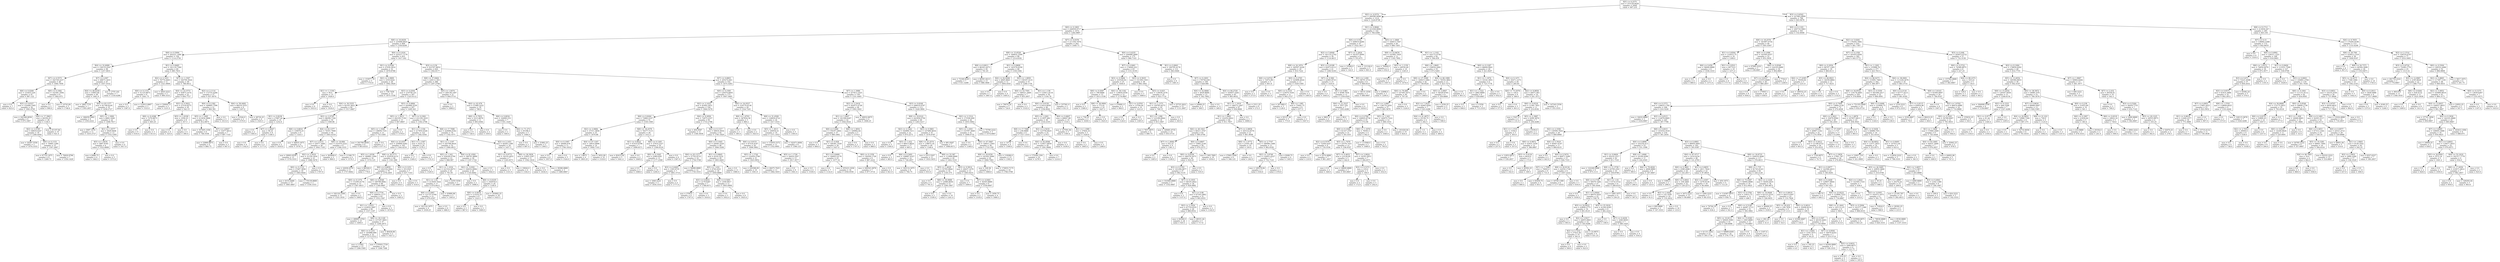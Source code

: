 digraph Tree {
node [shape=box] ;
0 [label="X[5] <= 6.2575\nmse = 333129.9428\nsamples = 2000\nvalue = 997.235"] ;
1 [label="X[2] <= 4.0374\nmse = 269580.9098\nsamples = 1214\nvalue = 1224.6746"] ;
0 -> 1 [labeldistance=2.5, labelangle=45, headlabel="True"] ;
2 [label="X[0] <= 0.1803\nmse = 246939.0717\nsamples = 1072\nvalue = 1282.9897"] ;
1 -> 2 ;
3 [label="X[8] <= 16.6439\nmse = 235069.8925\nsamples = 809\nvalue = 1358.8208"] ;
2 -> 3 ;
4 [label="X[6] <= 0.5094\nmse = 202221.1484\nsamples = 156\nvalue = 1114.2756"] ;
3 -> 4 ;
5 [label="X[4] <= 32.6089\nmse = 156135.0347\nsamples = 96\nvalue = 1257.0833"] ;
4 -> 5 ;
6 [label="X[7] <= 0.5573\nmse = 182729.2237\nsamples = 49\nvalue = 1064.7959"] ;
5 -> 6 ;
7 [label="X[6] <= 0.0269\nmse = 153453.229\nsamples = 41\nvalue = 987.122"] ;
6 -> 7 ;
8 [label="mse = 0.0\nsamples = 7\nvalue = 625.0"] ;
7 -> 8 ;
9 [label="X[3] <= 0.6327\nmse = 152490.3365\nsamples = 34\nvalue = 1061.6765"] ;
7 -> 9 ;
10 [label="mse = 242366.8056\nsamples = 6\nvalue = 675.1667"] ;
9 -> 10 ;
11 [label="X[4] <= 17.3963\nmse = 94359.25\nsamples = 28\nvalue = 1144.5"] ;
9 -> 11 ;
12 [label="X[2] <= 2.0785\nmse = 69818.0247\nsamples = 18\nvalue = 1268.4444"] ;
11 -> 12 ;
13 [label="mse = 20267.5556\nsamples = 3\nvalue = 1074.3333"] ;
12 -> 13 ;
14 [label="X[0] <= 0.1153\nmse = 70685.1289\nsamples = 15\nvalue = 1307.2667"] ;
12 -> 14 ;
15 [label="mse = 67725.1875\nsamples = 8\nvalue = 1269.75"] ;
14 -> 15 ;
16 [label="mse = 70620.9796\nsamples = 7\nvalue = 1350.1429"] ;
14 -> 16 ;
17 [label="mse = 61107.84\nsamples = 10\nvalue = 921.4"] ;
11 -> 17 ;
18 [label="X[0] <= 0.1082\nmse = 143381.3594\nsamples = 8\nvalue = 1462.875"] ;
6 -> 18 ;
19 [label="mse = 0.0\nsamples = 3\nvalue = 990.0"] ;
18 -> 19 ;
20 [label="mse = 14743.84\nsamples = 5\nvalue = 1746.6"] ;
18 -> 20 ;
21 [label="X[7] <= 4.907\nmse = 49673.1833\nsamples = 47\nvalue = 1457.5532"] ;
5 -> 21 ;
22 [label="X[4] <= 48.6258\nmse = 53903.84\nsamples = 40\nvalue = 1481.9"] ;
21 -> 22 ;
23 [label="mse = 1882.7755\nsamples = 7\nvalue = 1593.2857"] ;
22 -> 23 ;
24 [label="X[4] <= 63.1377\nmse = 61748.6226\nsamples = 33\nvalue = 1458.2727"] ;
22 -> 24 ;
25 [label="mse = 186459.5062\nsamples = 9\nvalue = 1350.2222"] ;
24 -> 25 ;
26 [label="X[5] <= 1.1808\nmse = 8962.1649\nsamples = 24\nvalue = 1498.7917"] ;
24 -> 26 ;
27 [label="mse = 5097.1074\nsamples = 11\nvalue = 1435.2727"] ;
26 -> 27 ;
28 [label="X[1] <= 1.0577\nmse = 5929.9408\nsamples = 13\nvalue = 1552.5385"] ;
26 -> 28 ;
29 [label="X[5] <= 1.9476\nmse = 5897.8765\nsamples = 9\nvalue = 1523.8889"] ;
28 -> 29 ;
30 [label="mse = 6486.75\nsamples = 4\nvalue = 1462.5"] ;
29 -> 30 ;
31 [label="mse = 0.0\nsamples = 5\nvalue = 1573.0"] ;
29 -> 31 ;
32 [label="mse = 0.0\nsamples = 4\nvalue = 1617.0"] ;
28 -> 32 ;
33 [label="mse = 2755.102\nsamples = 7\nvalue = 1318.4286"] ;
21 -> 33 ;
34 [label="X[1] <= 0.8485\nmse = 191119.7364\nsamples = 60\nvalue = 885.7833"] ;
4 -> 34 ;
35 [label="X[2] <= 2.1451\nmse = 76774.4463\nsamples = 11\nvalue = 1321.0909"] ;
34 -> 35 ;
36 [label="X[0] <= 0.1153\nmse = 51125.6875\nsamples = 8\nvalue = 1441.75"] ;
35 -> 36 ;
37 [label="mse = 0.0\nsamples = 5\nvalue = 1387.0"] ;
36 -> 37 ;
38 [label="mse = 123012.6667\nsamples = 3\nvalue = 1533.0"] ;
36 -> 38 ;
39 [label="mse = 2820.2222\nsamples = 3\nvalue = 999.3333"] ;
35 -> 39 ;
40 [label="X[7] <= 1.1567\nmse = 164700.3024\nsamples = 49\nvalue = 788.0612"] ;
34 -> 40 ;
41 [label="X[4] <= 23.3773\nmse = 93873.3574\nsamples = 22\nvalue = 604.7727"] ;
40 -> 41 ;
42 [label="mse = 326041.0\nsamples = 2\nvalue = 1231.0"] ;
41 -> 42 ;
43 [label="X[3] <= 0.5922\nmse = 27518.9275\nsamples = 20\nvalue = 542.15"] ;
41 -> 43 ;
44 [label="X[8] <= 8.4388\nmse = 7276.6875\nsamples = 12\nvalue = 665.25"] ;
43 -> 44 ;
45 [label="mse = 0.0\nsamples = 9\nvalue = 616.0"] ;
44 -> 45 ;
46 [label="mse = 0.0\nsamples = 3\nvalue = 813.0"] ;
44 -> 46 ;
47 [label="X[5] <= 1.6336\nmse = 1056.25\nsamples = 8\nvalue = 357.5"] ;
43 -> 47 ;
48 [label="mse = 0.0\nsamples = 4\nvalue = 325.0"] ;
47 -> 48 ;
49 [label="mse = 0.0\nsamples = 4\nvalue = 390.0"] ;
47 -> 49 ;
50 [label="X[2] <= 2.1114\nmse = 172733.4266\nsamples = 27\nvalue = 937.4074"] ;
40 -> 50 ;
51 [label="X[0] <= 0.1392\nmse = 169895.7596\nsamples = 21\nvalue = 860.381"] ;
50 -> 51 ;
52 [label="X[5] <= 1.1895\nmse = 213434.5898\nsamples = 16\nvalue = 812.6875"] ;
51 -> 52 ;
53 [label="mse = 357405.1358\nsamples = 9\nvalue = 746.5556"] ;
52 -> 53 ;
54 [label="X[7] <= 2.8047\nmse = 15477.0612\nsamples = 7\nvalue = 897.7143"] ;
52 -> 54 ;
55 [label="mse = 23896.6875\nsamples = 4\nvalue = 860.75"] ;
54 -> 55 ;
56 [label="mse = 0.0\nsamples = 3\nvalue = 947.0"] ;
54 -> 56 ;
57 [label="mse = 0.0\nsamples = 5\nvalue = 1013.0"] ;
51 -> 57 ;
58 [label="X[4] <= 58.4492\nmse = 89219.3333\nsamples = 6\nvalue = 1207.0"] ;
50 -> 58 ;
59 [label="mse = 12544.0\nsamples = 2\nvalue = 1570.0"] ;
58 -> 59 ;
60 [label="mse = 28730.25\nsamples = 4\nvalue = 1025.5"] ;
58 -> 60 ;
61 [label="X[0] <= 0.1016\nmse = 225217.7179\nsamples = 653\nvalue = 1417.242"] ;
3 -> 61 ;
62 [label="X[1] <= 0.9784\nmse = 27030.5914\nsamples = 33\nvalue = 1879.8788"] ;
61 -> 62 ;
63 [label="mse = 153977.76\nsamples = 5\nvalue = 1753.8"] ;
62 -> 63 ;
64 [label="X[2] <= 2.0809\nmse = 1016.0242\nsamples = 28\nvalue = 1902.3929"] ;
62 -> 64 ;
65 [label="X[1] <= 1.1194\nmse = 56.0\nsamples = 15\nvalue = 1926.0"] ;
64 -> 65 ;
66 [label="mse = 0.0\nsamples = 8\nvalue = 1933.0"] ;
65 -> 66 ;
67 [label="mse = 0.0\nsamples = 7\nvalue = 1918.0"] ;
65 -> 67 ;
68 [label="mse = 738.7456\nsamples = 13\nvalue = 1875.1538"] ;
64 -> 68 ;
69 [label="X[3] <= 0.56\nmse = 223767.9652\nsamples = 620\nvalue = 1392.6177"] ;
61 -> 69 ;
70 [label="X[8] <= 37.0464\nmse = 228111.503\nsamples = 288\nvalue = 1297.2708"] ;
69 -> 70 ;
71 [label="X[3] <= 0.4304\nmse = 219758.101\nsamples = 267\nvalue = 1325.0112"] ;
70 -> 71 ;
72 [label="X[4] <= 30.5355\nmse = 92105.3622\nsamples = 60\nvalue = 1517.0667"] ;
71 -> 72 ;
73 [label="X[1] <= 0.8236\nmse = 27667.44\nsamples = 10\nvalue = 1252.6"] ;
72 -> 73 ;
74 [label="mse = 0.0\nsamples = 2\nvalue = 1585.0"] ;
73 -> 74 ;
75 [label="X[7] <= 2.8047\nmse = 56.25\nsamples = 8\nvalue = 1169.5"] ;
73 -> 75 ;
76 [label="mse = 0.0\nsamples = 4\nvalue = 1162.0"] ;
75 -> 76 ;
77 [label="mse = 0.0\nsamples = 4\nvalue = 1177.0"] ;
75 -> 77 ;
78 [label="X[2] <= 2.0745\nmse = 88206.7184\nsamples = 50\nvalue = 1569.96"] ;
72 -> 78 ;
79 [label="X[6] <= 0.6816\nmse = 150676.25\nsamples = 6\nvalue = 1324.5"] ;
78 -> 79 ;
80 [label="mse = 0.0\nsamples = 2\nvalue = 1816.0"] ;
79 -> 80 ;
81 [label="mse = 44835.1875\nsamples = 4\nvalue = 1078.75"] ;
79 -> 81 ;
82 [label="X[4] <= 63.1377\nmse = 70351.7908\nsamples = 44\nvalue = 1603.4318"] ;
78 -> 82 ;
83 [label="X[7] <= 3.5572\nmse = 33077.7846\nsamples = 38\nvalue = 1643.7105"] ;
82 -> 83 ;
84 [label="mse = 29003.9556\nsamples = 15\nvalue = 1578.3333"] ;
83 -> 84 ;
85 [label="X[2] <= 2.5418\nmse = 31129.1834\nsamples = 23\nvalue = 1686.3478"] ;
83 -> 85 ;
86 [label="X[0] <= 0.1153\nmse = 37467.3858\nsamples = 18\nvalue = 1663.9444"] ;
85 -> 86 ;
87 [label="mse = 8153.8489\nsamples = 15\nvalue = 1685.4667"] ;
86 -> 87 ;
88 [label="mse = 170138.8889\nsamples = 3\nvalue = 1556.3333"] ;
86 -> 88 ;
89 [label="mse = 0.0\nsamples = 5\nvalue = 1767.0"] ;
85 -> 89 ;
90 [label="X[8] <= 19.684\nmse = 231070.2222\nsamples = 6\nvalue = 1348.3333"] ;
82 -> 90 ;
91 [label="mse = 363609.0\nsamples = 2\nvalue = 896.0"] ;
90 -> 91 ;
92 [label="mse = 11346.75\nsamples = 4\nvalue = 1574.5"] ;
90 -> 92 ;
93 [label="X[3] <= 0.4994\nmse = 242968.5539\nsamples = 207\nvalue = 1269.343"] ;
71 -> 93 ;
94 [label="X[5] <= 1.3013\nmse = 202183.7156\nsamples = 15\nvalue = 847.8667"] ;
93 -> 94 ;
95 [label="X[5] <= 1.1936\nmse = 138656.7101\nsamples = 13\nvalue = 735.5385"] ;
94 -> 95 ;
96 [label="mse = 291760.8056\nsamples = 6\nvalue = 803.8333"] ;
95 -> 96 ;
97 [label="mse = 0.0\nsamples = 7\nvalue = 677.0"] ;
95 -> 97 ;
98 [label="mse = 0.0\nsamples = 2\nvalue = 1578.0"] ;
94 -> 98 ;
99 [label="X[7] <= 0.2362\nmse = 231192.3225\nsamples = 192\nvalue = 1302.2708"] ;
93 -> 99 ;
100 [label="X[1] <= 1.1194\nmse = 217655.0326\nsamples = 122\nvalue = 1382.4344"] ;
99 -> 100 ;
101 [label="X[4] <= 23.4357\nmse = 250690.0282\nsamples = 102\nvalue = 1344.4216"] ;
100 -> 101 ;
102 [label="X[5] <= 1.6336\nmse = 180881.1094\nsamples = 16\nvalue = 1574.125"] ;
101 -> 102 ;
103 [label="mse = 22636.4379\nsamples = 13\nvalue = 1757.8462"] ;
102 -> 103 ;
104 [label="mse = 86528.0\nsamples = 3\nvalue = 778.0"] ;
102 -> 104 ;
105 [label="X[8] <= 20.2771\nmse = 252034.9131\nsamples = 86\nvalue = 1301.686"] ;
101 -> 105 ;
106 [label="X[6] <= 0.6859\nmse = 202334.3092\nsamples = 79\nvalue = 1378.2405"] ;
105 -> 106 ;
107 [label="X[0] <= 0.1374\nmse = 172395.0178\nsamples = 13\nvalue = 1567.4615"] ;
106 -> 107 ;
108 [label="mse = 192120.3306\nsamples = 11\nvalue = 1525.1818"] ;
107 -> 108 ;
109 [label="mse = 0.0\nsamples = 2\nvalue = 1800.0"] ;
107 -> 109 ;
110 [label="X[6] <= 0.8548\nmse = 199789.9082\nsamples = 66\nvalue = 1340.9697"] ;
106 -> 110 ;
111 [label="X[6] <= 0.7734\nmse = 206035.1177\nsamples = 63\nvalue = 1353.1587"] ;
110 -> 111 ;
112 [label="X[1] <= 1.0353\nmse = 210932.5697\nsamples = 60\nvalue = 1337.1167"] ;
111 -> 112 ;
113 [label="mse = 289697.4783\nsamples = 23\nvalue = 1406.0"] ;
112 -> 113 ;
114 [label="X[8] <= 18.1149\nmse = 157187.5603\nsamples = 37\nvalue = 1294.2973"] ;
112 -> 114 ;
115 [label="X[0] <= 0.1251\nmse = 165989.999\nsamples = 32\nvalue = 1273.5312"] ;
114 -> 115 ;
116 [label="mse = 2.5562\nsamples = 13\nvalue = 1280.5385"] ;
115 -> 116 ;
117 [label="mse = 279503.7729\nsamples = 19\nvalue = 1268.7368"] ;
115 -> 117 ;
118 [label="mse = 80428.96\nsamples = 5\nvalue = 1427.2"] ;
114 -> 118 ;
119 [label="mse = 0.0\nsamples = 3\nvalue = 1674.0"] ;
111 -> 119 ;
120 [label="mse = 0.0\nsamples = 3\nvalue = 1085.0"] ;
110 -> 120 ;
121 [label="X[0] <= 0.1251\nmse = 353.6327\nsamples = 7\nvalue = 437.7143"] ;
105 -> 121 ;
122 [label="mse = 0.0\nsamples = 4\nvalue = 454.0"] ;
121 -> 122 ;
123 [label="mse = 0.0\nsamples = 3\nvalue = 416.0"] ;
121 -> 123 ;
124 [label="X[1] <= 1.1587\nmse = 4223.31\nsamples = 20\nvalue = 1576.3"] ;
100 -> 124 ;
125 [label="mse = 0.0\nsamples = 17\nvalue = 1549.0"] ;
124 -> 125 ;
126 [label="mse = 0.0\nsamples = 3\nvalue = 1731.0"] ;
124 -> 126 ;
127 [label="X[8] <= 17.7088\nmse = 224066.0182\nsamples = 70\nvalue = 1162.5571"] ;
99 -> 127 ;
128 [label="X[1] <= 1.1197\nmse = 245768.9024\nsamples = 52\nvalue = 1060.4615"] ;
127 -> 128 ;
129 [label="X[5] <= 1.243\nmse = 254244.0794\nsamples = 23\nvalue = 888.087"] ;
128 -> 129 ;
130 [label="mse = 0.0\nsamples = 3\nvalue = 1529.0"] ;
129 -> 130 ;
131 [label="X[1] <= 1.1034\nmse = 221522.9475\nsamples = 20\nvalue = 791.95"] ;
129 -> 131 ;
132 [label="X[1] <= 1.05\nmse = 213929.7024\nsamples = 17\nvalue = 874.9412"] ;
131 -> 132 ;
133 [label="X[6] <= 0.3087\nmse = 121727.0764\nsamples = 12\nvalue = 670.4167"] ;
132 -> 133 ;
134 [label="mse = 161124.1875\nsamples = 4\nvalue = 1039.25"] ;
133 -> 134 ;
135 [label="mse = 0.0\nsamples = 8\nvalue = 486.0"] ;
133 -> 135 ;
136 [label="mse = 93880.96\nsamples = 5\nvalue = 1365.8"] ;
132 -> 136 ;
137 [label="mse = 4355.5556\nsamples = 3\nvalue = 321.6667"] ;
131 -> 137 ;
138 [label="X[4] <= 81.4392\nmse = 196791.8668\nsamples = 29\nvalue = 1197.1724"] ;
128 -> 138 ;
139 [label="X[2] <= 3.0391\nmse = 194032.8994\nsamples = 26\nvalue = 1145.8462"] ;
138 -> 139 ;
140 [label="mse = 0.0\nsamples = 2\nvalue = 1696.0"] ;
139 -> 140 ;
141 [label="X[6] <= 0.0105\nmse = 182878.0\nsamples = 24\nvalue = 1100.0"] ;
139 -> 141 ;
142 [label="X[6] <= 0.0016\nmse = 113232.25\nsamples = 6\nvalue = 1323.5"] ;
141 -> 142 ;
143 [label="mse = 0.0\nsamples = 3\nvalue = 987.0"] ;
142 -> 143 ;
144 [label="mse = 0.0\nsamples = 3\nvalue = 1660.0"] ;
142 -> 144 ;
145 [label="mse = 183892.25\nsamples = 18\nvalue = 1025.5"] ;
141 -> 145 ;
146 [label="mse = 0.0\nsamples = 3\nvalue = 1642.0"] ;
138 -> 146 ;
147 [label="X[2] <= 2.1451\nmse = 44265.1389\nsamples = 18\nvalue = 1457.5"] ;
127 -> 147 ;
148 [label="X[1] <= 0.9773\nmse = 16319.2653\nsamples = 7\nvalue = 1245.8571"] ;
147 -> 148 ;
149 [label="mse = 0.0\nsamples = 3\nvalue = 1331.0"] ;
148 -> 149 ;
150 [label="mse = 19044.0\nsamples = 4\nvalue = 1182.0"] ;
148 -> 150 ;
151 [label="X[8] <= 26.3839\nmse = 15405.2397\nsamples = 11\nvalue = 1592.1818"] ;
147 -> 151 ;
152 [label="mse = 0.0\nsamples = 8\nvalue = 1634.0"] ;
151 -> 152 ;
153 [label="mse = 39386.8889\nsamples = 3\nvalue = 1480.6667"] ;
151 -> 153 ;
154 [label="X[5] <= 1.0474\nmse = 200138.1497\nsamples = 21\nvalue = 944.5714"] ;
70 -> 154 ;
155 [label="mse = 0.0\nsamples = 3\nvalue = 1896.0"] ;
154 -> 155 ;
156 [label="X[4] <= 42.476\nmse = 57480.2222\nsamples = 18\nvalue = 786.0"] ;
154 -> 156 ;
157 [label="X[6] <= 0.7853\nmse = 5313.8678\nsamples = 11\nvalue = 693.6364"] ;
156 -> 157 ;
158 [label="mse = 0.0\nsamples = 9\nvalue = 728.0"] ;
157 -> 158 ;
159 [label="mse = 0.0\nsamples = 2\nvalue = 539.0"] ;
157 -> 159 ;
160 [label="X[6] <= 0.6034\nmse = 104983.551\nsamples = 7\nvalue = 931.1429"] ;
156 -> 160 ;
161 [label="mse = 0.0\nsamples = 2\nvalue = 549.0"] ;
160 -> 161 ;
162 [label="X[4] <= 71.272\nmse = 65198.4\nsamples = 5\nvalue = 1084.0"] ;
160 -> 162 ;
163 [label="mse = 0.0\nsamples = 3\nvalue = 897.0"] ;
162 -> 163 ;
164 [label="mse = 31862.25\nsamples = 2\nvalue = 1364.5"] ;
162 -> 164 ;
165 [label="X[7] <= 0.6803\nmse = 205272.841\nsamples = 332\nvalue = 1475.3283"] ;
69 -> 165 ;
166 [label="X[0] <= 0.1595\nmse = 120470.8005\nsamples = 173\nvalue = 1607.5665"] ;
165 -> 166 ;
167 [label="X[2] <= 2.1432\nmse = 81842.2631\nsamples = 144\nvalue = 1664.5278"] ;
166 -> 167 ;
168 [label="X[6] <= 0.6264\nmse = 73860.2107\nsamples = 51\nvalue = 1539.1569"] ;
167 -> 168 ;
169 [label="X[2] <= 2.0684\nmse = 37311.3856\nsamples = 25\nvalue = 1670.88"] ;
168 -> 169 ;
170 [label="X[0] <= 0.1097\nmse = 46484.876\nsamples = 11\nvalue = 1760.1818"] ;
169 -> 170 ;
171 [label="mse = 0.0\nsamples = 6\nvalue = 1957.0"] ;
170 -> 171 ;
172 [label="mse = 0.0\nsamples = 5\nvalue = 1524.0"] ;
170 -> 172 ;
173 [label="X[4] <= 47.1207\nmse = 18914.4898\nsamples = 14\nvalue = 1600.7143"] ;
169 -> 173 ;
174 [label="mse = 1.6875\nsamples = 4\nvalue = 1805.25"] ;
173 -> 174 ;
175 [label="mse = 3052.09\nsamples = 10\nvalue = 1518.9"] ;
173 -> 175 ;
176 [label="X[8] <= 18.2579\nmse = 76277.7115\nsamples = 26\nvalue = 1412.5"] ;
168 -> 176 ;
177 [label="X[1] <= 0.8622\nmse = 67410.9796\nsamples = 7\nvalue = 1699.8571"] ;
176 -> 177 ;
178 [label="mse = 82415.04\nsamples = 5\nvalue = 1641.4"] ;
177 -> 178 ;
179 [label="mse = 0.0\nsamples = 2\nvalue = 1846.0"] ;
177 -> 179 ;
180 [label="X[0] <= 0.1265\nmse = 37914.2327\nsamples = 19\nvalue = 1306.6316"] ;
176 -> 180 ;
181 [label="X[0] <= 0.1045\nmse = 2388.6391\nsamples = 13\nvalue = 1177.2308"] ;
180 -> 181 ;
182 [label="mse = 0.0\nsamples = 3\nvalue = 1088.0"] ;
181 -> 182 ;
183 [label="mse = 0.0\nsamples = 10\nvalue = 1204.0"] ;
181 -> 183 ;
184 [label="mse = 0.0\nsamples = 6\nvalue = 1587.0"] ;
180 -> 184 ;
185 [label="X[4] <= 9.2958\nmse = 72873.2337\nsamples = 93\nvalue = 1733.2796"] ;
167 -> 185 ;
186 [label="mse = 404.9587\nsamples = 11\nvalue = 1346.3636"] ;
185 -> 186 ;
187 [label="X[0] <= 0.1317\nmse = 59818.3934\nsamples = 82\nvalue = 1785.1829"] ;
185 -> 187 ;
188 [label="X[0] <= 0.1045\nmse = 24040.3329\nsamples = 48\nvalue = 1846.5208"] ;
187 -> 188 ;
189 [label="X[4] <= 63.1377\nmse = 37702.8753\nsamples = 19\nvalue = 1756.5789"] ;
188 -> 189 ;
190 [label="X[3] <= 0.6405\nmse = 1593.6735\nsamples = 7\nvalue = 1801.5714"] ;
189 -> 190 ;
191 [label="mse = 1840.2222\nsamples = 3\nvalue = 1834.3333"] ;
190 -> 191 ;
192 [label="mse = 0.0\nsamples = 4\nvalue = 1777.0"] ;
190 -> 192 ;
193 [label="mse = 56896.8889\nsamples = 12\nvalue = 1730.3333"] ;
189 -> 193 ;
194 [label="X[1] <= 0.9845\nmse = 6316.5232\nsamples = 29\nvalue = 1905.4483"] ;
188 -> 194 ;
195 [label="X[5] <= 1.432\nmse = 4704.4321\nsamples = 18\nvalue = 1859.8889"] ;
194 -> 195 ;
196 [label="X[3] <= 0.6932\nmse = 2179.8367\nsamples = 7\nvalue = 1788.8571"] ;
195 -> 196 ;
197 [label="mse = 2700.0\nsamples = 4\nvalue = 1767.0"] ;
196 -> 197 ;
198 [label="mse = 0.0\nsamples = 3\nvalue = 1818.0"] ;
196 -> 198 ;
199 [label="X[6] <= 0.5491\nmse = 1056.9917\nsamples = 11\nvalue = 1905.0909"] ;
195 -> 199 ;
200 [label="mse = 0.0\nsamples = 3\nvalue = 1852.0"] ;
199 -> 200 ;
201 [label="mse = 0.0\nsamples = 8\nvalue = 1925.0"] ;
199 -> 201 ;
202 [label="mse = 0.0\nsamples = 11\nvalue = 1980.0"] ;
194 -> 202 ;
203 [label="X[6] <= 0.8153\nmse = 97518.4187\nsamples = 34\nvalue = 1698.5882"] ;
187 -> 203 ;
204 [label="X[5] <= 1.1726\nmse = 122450.2766\nsamples = 21\nvalue = 1625.0952"] ;
203 -> 204 ;
205 [label="mse = 220398.09\nsamples = 10\nvalue = 1561.9"] ;
204 -> 205 ;
206 [label="mse = 26475.7025\nsamples = 11\nvalue = 1682.5455"] ;
204 -> 206 ;
207 [label="X[5] <= 1.1726\nmse = 34424.5207\nsamples = 13\nvalue = 1817.3077"] ;
203 -> 207 ;
208 [label="mse = 0.0\nsamples = 9\nvalue = 1941.0"] ;
207 -> 208 ;
209 [label="mse = 0.0\nsamples = 4\nvalue = 1539.0"] ;
207 -> 209 ;
210 [label="X[4] <= 24.0527\nmse = 216170.6136\nsamples = 29\nvalue = 1324.7241"] ;
166 -> 210 ;
211 [label="X[6] <= 1.8703\nmse = 367834.56\nsamples = 5\nvalue = 880.2"] ;
210 -> 211 ;
212 [label="mse = 0.0\nsamples = 3\nvalue = 385.0"] ;
211 -> 212 ;
213 [label="mse = 0.0\nsamples = 2\nvalue = 1623.0"] ;
211 -> 213 ;
214 [label="X[8] <= 31.4509\nmse = 134830.4722\nsamples = 24\nvalue = 1417.3333"] ;
210 -> 214 ;
215 [label="X[5] <= 1.3013\nmse = 160054.41\nsamples = 19\nvalue = 1371.1053"] ;
214 -> 215 ;
216 [label="mse = 172055.5372\nsamples = 11\nvalue = 1352.9091"] ;
215 -> 216 ;
217 [label="mse = 142471.6094\nsamples = 8\nvalue = 1396.125"] ;
215 -> 217 ;
218 [label="mse = 0.0\nsamples = 5\nvalue = 1593.0"] ;
214 -> 218 ;
219 [label="X[7] <= 1.3986\nmse = 257813.1025\nsamples = 159\nvalue = 1331.4465"] ;
165 -> 219 ;
220 [label="X[2] <= 2.5418\nmse = 202073.4726\nsamples = 46\nvalue = 1093.3043"] ;
219 -> 220 ;
221 [label="X[1] <= 1.0407\nmse = 191308.6287\nsamples = 42\nvalue = 1044.4524"] ;
220 -> 221 ;
222 [label="X[6] <= 0.666\nmse = 178197.1804\nsamples = 37\nvalue = 999.1892"] ;
221 -> 222 ;
223 [label="mse = 0.0\nsamples = 3\nvalue = 684.0"] ;
222 -> 223 ;
224 [label="X[1] <= 0.928\nmse = 184381.3529\nsamples = 34\nvalue = 1027.0"] ;
222 -> 224 ;
225 [label="X[1] <= 0.8489\nmse = 184923.4176\nsamples = 25\nvalue = 1077.32"] ;
224 -> 225 ;
226 [label="mse = 0.0\nsamples = 7\nvalue = 1132.0"] ;
225 -> 226 ;
227 [label="mse = 255223.1636\nsamples = 18\nvalue = 1056.0556"] ;
225 -> 227 ;
228 [label="X[0] <= 0.1359\nmse = 156304.1728\nsamples = 9\nvalue = 887.2222"] ;
224 -> 228 ;
229 [label="mse = 200543.3878\nsamples = 7\nvalue = 877.5714"] ;
228 -> 229 ;
230 [label="mse = 0.0\nsamples = 2\nvalue = 921.0"] ;
228 -> 230 ;
231 [label="X[6] <= 1.3654\nmse = 160982.64\nsamples = 5\nvalue = 1379.4"] ;
221 -> 231 ;
232 [label="mse = 0.0\nsamples = 3\nvalue = 1707.0"] ;
231 -> 232 ;
233 [label="mse = 0.0\nsamples = 2\nvalue = 888.0"] ;
231 -> 233 ;
234 [label="mse = 26932.6875\nsamples = 4\nvalue = 1606.25"] ;
220 -> 234 ;
235 [label="X[3] <= 0.6249\nmse = 248019.4767\nsamples = 113\nvalue = 1428.3894"] ;
219 -> 235 ;
236 [label="X[8] <= 19.9141\nmse = 241858.0756\nsamples = 69\nvalue = 1283.5217"] ;
235 -> 236 ;
237 [label="X[2] <= 2.1442\nmse = 192699.7211\nsamples = 22\nvalue = 870.2273"] ;
236 -> 237 ;
238 [label="mse = 0.0\nsamples = 5\nvalue = 1500.0"] ;
237 -> 238 ;
239 [label="X[5] <= 1.432\nmse = 98415.8824\nsamples = 17\nvalue = 685.0"] ;
237 -> 239 ;
240 [label="mse = 0.0\nsamples = 3\nvalue = 483.0"] ;
239 -> 240 ;
241 [label="X[6] <= 0.5491\nmse = 108887.6327\nsamples = 14\nvalue = 728.2857"] ;
239 -> 241 ;
242 [label="mse = 183114.1875\nsamples = 8\nvalue = 784.75"] ;
241 -> 242 ;
243 [label="mse = 0.0\nsamples = 6\nvalue = 653.0"] ;
241 -> 243 ;
244 [label="X[3] <= 0.5861\nmse = 147488.0634\nsamples = 47\nvalue = 1476.9787"] ;
236 -> 244 ;
245 [label="X[8] <= 25.3574\nmse = 138875.34\nsamples = 40\nvalue = 1548.4"] ;
244 -> 245 ;
246 [label="mse = 2313.5207\nsamples = 11\nvalue = 1933.5455"] ;
245 -> 246 ;
247 [label="X[8] <= 33.387\nmse = 113066.6968\nsamples = 29\nvalue = 1402.3103"] ;
245 -> 247 ;
248 [label="X[5] <= 1.4029\nmse = 55783.9844\nsamples = 16\nvalue = 1165.375"] ;
247 -> 248 ;
249 [label="mse = 0.0\nsamples = 4\nvalue = 791.0"] ;
248 -> 249 ;
250 [label="X[8] <= 30.9989\nmse = 12086.8056\nsamples = 12\nvalue = 1290.1667"] ;
248 -> 250 ;
251 [label="mse = 0.0\nsamples = 2\nvalue = 1536.0"] ;
250 -> 251 ;
252 [label="mse = 0.0\nsamples = 10\nvalue = 1241.0"] ;
250 -> 252 ;
253 [label="X[3] <= 0.5814\nmse = 29437.1479\nsamples = 13\nvalue = 1693.9231"] ;
247 -> 253 ;
254 [label="mse = 0.0\nsamples = 7\nvalue = 1809.0"] ;
253 -> 254 ;
255 [label="X[7] <= 4.0461\nmse = 30305.8889\nsamples = 6\nvalue = 1559.6667"] ;
253 -> 255 ;
256 [label="mse = 0.0\nsamples = 2\nvalue = 1318.0"] ;
255 -> 256 ;
257 [label="mse = 1656.75\nsamples = 4\nvalue = 1680.5"] ;
255 -> 257 ;
258 [label="mse = 991.8367\nsamples = 7\nvalue = 1068.8571"] ;
244 -> 258 ;
259 [label="X[2] <= 2.1514\nmse = 173160.609\nsamples = 44\nvalue = 1655.5682"] ;
235 -> 259 ;
260 [label="X[5] <= 1.2501\nmse = 153787.3849\nsamples = 41\nvalue = 1698.0732"] ;
259 -> 260 ;
261 [label="mse = 0.0\nsamples = 2\nvalue = 1166.0"] ;
260 -> 261 ;
262 [label="X[4] <= 47.5887\nmse = 146411.3583\nsamples = 39\nvalue = 1725.359"] ;
260 -> 262 ;
263 [label="X[8] <= 18.0256\nmse = 145302.2066\nsamples = 24\nvalue = 1808.7083"] ;
262 -> 263 ;
264 [label="mse = 328.56\nsamples = 5\nvalue = 1968.8"] ;
263 -> 264 ;
265 [label="mse = 174933.7175\nsamples = 19\nvalue = 1766.5789"] ;
263 -> 265 ;
266 [label="mse = 119286.0\nsamples = 15\nvalue = 1592.0"] ;
262 -> 266 ;
267 [label="mse = 75790.2222\nsamples = 3\nvalue = 1074.6667"] ;
259 -> 267 ;
268 [label="X[7] <= 0.0376\nmse = 211350.7978\nsamples = 263\nvalue = 1049.73"] ;
2 -> 268 ;
269 [label="X[8] <= 15.6526\nmse = 184832.3306\nsamples = 88\nvalue = 1214.8182"] ;
268 -> 269 ;
270 [label="X[8] <= 6.8011\nmse = 86343.2475\nsamples = 20\nvalue = 791.45"] ;
269 -> 270 ;
271 [label="mse = 73166.8163\nsamples = 7\nvalue = 611.4286"] ;
270 -> 271 ;
272 [label="mse = 66591.6213\nsamples = 13\nvalue = 888.3846"] ;
270 -> 272 ;
273 [label="X[1] <= 0.9809\nmse = 145576.6356\nsamples = 68\nvalue = 1339.3382"] ;
269 -> 273 ;
274 [label="X[4] <= 62.8566\nmse = 6845.8843\nsamples = 11\nvalue = 1604.4545"] ;
273 -> 274 ;
275 [label="mse = 0.0\nsamples = 7\nvalue = 1667.0"] ;
274 -> 275 ;
276 [label="mse = 0.0\nsamples = 4\nvalue = 1495.0"] ;
274 -> 276 ;
277 [label="X[5] <= 1.0959\nmse = 156167.5131\nsamples = 57\nvalue = 1288.1754"] ;
273 -> 277 ;
278 [label="X[4] <= 53.7591\nmse = 189521.3469\nsamples = 7\nvalue = 955.2857"] ;
277 -> 278 ;
279 [label="mse = 79074.24\nsamples = 5\nvalue = 724.6"] ;
278 -> 279 ;
280 [label="mse = 0.0\nsamples = 2\nvalue = 1532.0"] ;
278 -> 280 ;
281 [label="X[1] <= 1.136\nmse = 133811.8116\nsamples = 50\nvalue = 1334.78"] ;
277 -> 281 ;
282 [label="X[0] <= 0.6159\nmse = 113414.9058\nsamples = 48\nvalue = 1356.6042"] ;
281 -> 282 ;
283 [label="X[5] <= 1.2261\nmse = 111837.482\nsamples = 38\nvalue = 1316.2105"] ;
282 -> 283 ;
284 [label="X[8] <= 17.7088\nmse = 236.8889\nsamples = 6\nvalue = 1517.3333"] ;
283 -> 284 ;
285 [label="mse = 147.0\nsamples = 4\nvalue = 1509.0"] ;
284 -> 285 ;
286 [label="mse = 0.0\nsamples = 2\nvalue = 1534.0"] ;
284 -> 286 ;
287 [label="X[2] <= 2.5418\nmse = 123756.0625\nsamples = 32\nvalue = 1278.5"] ;
283 -> 287 ;
288 [label="X[4] <= 62.8566\nmse = 133617.8859\nsamples = 29\nvalue = 1261.8966"] ;
287 -> 288 ;
289 [label="mse = 175249.1591\nsamples = 22\nvalue = 1276.5"] ;
288 -> 289 ;
290 [label="mse = 0.0\nsamples = 7\nvalue = 1216.0"] ;
288 -> 290 ;
291 [label="mse = 0.0\nsamples = 3\nvalue = 1439.0"] ;
287 -> 291 ;
292 [label="X[0] <= 0.6607\nmse = 89647.89\nsamples = 10\nvalue = 1510.1"] ;
282 -> 292 ;
293 [label="mse = 127591.84\nsamples = 5\nvalue = 1593.4"] ;
292 -> 293 ;
294 [label="X[1] <= 1.1089\nmse = 37826.16\nsamples = 5\nvalue = 1426.8"] ;
292 -> 294 ;
295 [label="mse = 0.0\nsamples = 2\nvalue = 1665.0"] ;
294 -> 295 ;
296 [label="mse = 0.0\nsamples = 3\nvalue = 1268.0"] ;
294 -> 296 ;
297 [label="mse = 337561.0\nsamples = 2\nvalue = 811.0"] ;
281 -> 297 ;
298 [label="X[0] <= 0.4235\nmse = 204089.2669\nsamples = 175\nvalue = 966.7143"] ;
268 -> 298 ;
299 [label="X[7] <= 4.0461\nmse = 174649.222\nsamples = 63\nvalue = 1151.0159"] ;
298 -> 299 ;
300 [label="X[3] <= 0.5884\nmse = 103529.04\nsamples = 25\nvalue = 1404.6"] ;
299 -> 300 ;
301 [label="X[6] <= 0.4367\nmse = 799.6686\nsamples = 13\nvalue = 1613.1538"] ;
300 -> 301 ;
302 [label="mse = 0.0\nsamples = 3\nvalue = 1566.0"] ;
301 -> 302 ;
303 [label="X[8] <= 26.0894\nmse = 172.41\nsamples = 10\nvalue = 1627.3"] ;
301 -> 303 ;
304 [label="mse = 756.25\nsamples = 2\nvalue = 1636.5"] ;
303 -> 304 ;
305 [label="mse = 0.0\nsamples = 8\nvalue = 1625.0"] ;
303 -> 305 ;
306 [label="X[4] <= 39.1192\nmse = 116654.0556\nsamples = 12\nvalue = 1178.6667"] ;
300 -> 306 ;
307 [label="mse = 576081.0\nsamples = 2\nvalue = 964.0"] ;
306 -> 307 ;
308 [label="X[1] <= 0.9763\nmse = 13709.04\nsamples = 10\nvalue = 1221.6"] ;
306 -> 308 ;
309 [label="mse = 0.0\nsamples = 6\nvalue = 1126.0"] ;
308 -> 309 ;
310 [label="mse = 0.0\nsamples = 4\nvalue = 1365.0"] ;
308 -> 310 ;
311 [label="X[3] <= 0.5635\nmse = 151300.1503\nsamples = 38\nvalue = 984.1842"] ;
299 -> 311 ;
312 [label="mse = 0.0\nsamples = 3\nvalue = 1689.0"] ;
311 -> 312 ;
313 [label="X[3] <= 0.625\nmse = 118039.1478\nsamples = 35\nvalue = 923.7714"] ;
311 -> 313 ;
314 [label="X[1] <= 1.1373\nmse = 130765.8275\nsamples = 20\nvalue = 768.15"] ;
313 -> 314 ;
315 [label="X[1] <= 1.096\nmse = 123189.6944\nsamples = 18\nvalue = 815.1667"] ;
314 -> 315 ;
316 [label="mse = 7937.6875\nsamples = 4\nvalue = 680.75"] ;
315 -> 316 ;
317 [label="mse = 149481.6735\nsamples = 14\nvalue = 853.5714"] ;
315 -> 317 ;
318 [label="mse = 0.0\nsamples = 2\nvalue = 345.0"] ;
314 -> 318 ;
319 [label="mse = 25725.2622\nsamples = 15\nvalue = 1131.2667"] ;
313 -> 319 ;
320 [label="X[1] <= 0.8641\nmse = 190795.4176\nsamples = 112\nvalue = 863.0446"] ;
298 -> 320 ;
321 [label="mse = 0.0\nsamples = 6\nvalue = 1481.0"] ;
320 -> 321 ;
322 [label="X[7] <= 0.1603\nmse = 178756.439\nsamples = 106\nvalue = 828.066"] ;
320 -> 322 ;
323 [label="X[4] <= 52.6666\nmse = 4029.8698\nsamples = 13\nvalue = 342.7692"] ;
322 -> 323 ;
324 [label="mse = 24806.25\nsamples = 2\nvalue = 308.5"] ;
323 -> 324 ;
325 [label="mse = 0.0\nsamples = 11\nvalue = 349.0"] ;
323 -> 325 ;
326 [label="X[4] <= 94.2729\nmse = 165657.5283\nsamples = 93\nvalue = 895.9032"] ;
322 -> 326 ;
327 [label="X[1] <= 1.1616\nmse = 148272.1847\nsamples = 87\nvalue = 938.8966"] ;
326 -> 327 ;
328 [label="X[1] <= 1.0891\nmse = 132252.6922\nsamples = 84\nvalue = 911.7857"] ;
327 -> 328 ;
329 [label="X[4] <= 40.1921\nmse = 80211.3747\nsamples = 63\nvalue = 995.0794"] ;
328 -> 329 ;
330 [label="X[7] <= 1.8092\nmse = 552.25\nsamples = 4\nvalue = 1361.5"] ;
329 -> 330 ;
331 [label="mse = 0.0\nsamples = 2\nvalue = 1385.0"] ;
330 -> 331 ;
332 [label="mse = 0.0\nsamples = 2\nvalue = 1338.0"] ;
330 -> 332 ;
333 [label="X[0] <= 0.6807\nmse = 75892.2149\nsamples = 59\nvalue = 970.2373"] ;
329 -> 333 ;
334 [label="X[0] <= 0.6359\nmse = 106376.5475\nsamples = 40\nvalue = 930.45"] ;
333 -> 334 ;
335 [label="X[3] <= 0.5793\nmse = 101294.0877\nsamples = 37\nvalue = 962.5135"] ;
334 -> 335 ;
336 [label="mse = 331840.8889\nsamples = 3\nvalue = 1352.6667"] ;
335 -> 336 ;
337 [label="X[7] <= 0.1935\nmse = 66335.4922\nsamples = 34\nvalue = 928.0882"] ;
335 -> 337 ;
338 [label="mse = 0.0\nsamples = 3\nvalue = 1157.0"] ;
337 -> 338 ;
339 [label="X[1] <= 0.98\nmse = 67193.2862\nsamples = 31\nvalue = 905.9355"] ;
337 -> 339 ;
340 [label="X[2] <= 2.1054\nmse = 67719.0535\nsamples = 29\nvalue = 889.6552"] ;
339 -> 340 ;
341 [label="mse = 64306.0\nsamples = 24\nvalue = 925.5"] ;
340 -> 341 ;
342 [label="mse = 48331.44\nsamples = 5\nvalue = 717.6"] ;
340 -> 342 ;
343 [label="mse = 0.0\nsamples = 2\nvalue = 1142.0"] ;
339 -> 343 ;
344 [label="mse = 0.0\nsamples = 3\nvalue = 535.0"] ;
334 -> 344 ;
345 [label="mse = 1365.7895\nsamples = 19\nvalue = 1054.0"] ;
333 -> 345 ;
346 [label="X[7] <= 2.9858\nmse = 205122.6576\nsamples = 21\nvalue = 661.9048"] ;
328 -> 346 ;
347 [label="X[6] <= 1.0772\nmse = 23501.49\nsamples = 10\nvalue = 330.9"] ;
346 -> 347 ;
348 [label="mse = 27893.3594\nsamples = 8\nvalue = 348.125"] ;
347 -> 348 ;
349 [label="mse = 0.0\nsamples = 2\nvalue = 262.0"] ;
347 -> 349 ;
350 [label="X[5] <= 2.7747\nmse = 180080.1488\nsamples = 11\nvalue = 962.8182"] ;
346 -> 350 ;
351 [label="X[2] <= 3.8748\nmse = 132651.6327\nsamples = 7\nvalue = 732.7143"] ;
350 -> 351 ;
352 [label="mse = 149379.84\nsamples = 5\nvalue = 834.6"] ;
351 -> 352 ;
353 [label="mse = 0.0\nsamples = 2\nvalue = 478.0"] ;
351 -> 353 ;
354 [label="mse = 8268.75\nsamples = 4\nvalue = 1365.5"] ;
350 -> 354 ;
355 [label="mse = 0.0\nsamples = 3\nvalue = 1698.0"] ;
327 -> 355 ;
356 [label="mse = 2311.25\nsamples = 6\nvalue = 272.5"] ;
326 -> 356 ;
357 [label="X[1] <= 0.9846\nmse = 221028.8094\nsamples = 142\nvalue = 784.4366"] ;
1 -> 357 ;
358 [label="X[0] <= 0.552\nmse = 209610.8266\nsamples = 47\nvalue = 1022.3617"] ;
357 -> 358 ;
359 [label="X[2] <= 5.6049\nmse = 161133.2742\nsamples = 39\nvalue = 1118.4615"] ;
358 -> 359 ;
360 [label="X[8] <= 24.1874\nmse = 160507.4228\nsamples = 18\nvalue = 910.7222"] ;
359 -> 360 ;
361 [label="X[6] <= 0.6722\nmse = 72072.96\nsamples = 5\nvalue = 601.8"] ;
360 -> 361 ;
362 [label="mse = 0.0\nsamples = 2\nvalue = 273.0"] ;
361 -> 362 ;
363 [label="mse = 0.0\nsamples = 3\nvalue = 821.0"] ;
361 -> 363 ;
364 [label="X[0] <= 0.2765\nmse = 143698.4024\nsamples = 13\nvalue = 1029.5385"] ;
360 -> 364 ;
365 [label="X[0] <= 0.1516\nmse = 123670.7438\nsamples = 11\nvalue = 945.2727"] ;
364 -> 365 ;
366 [label="mse = 207368.0\nsamples = 3\nvalue = 1126.0"] ;
365 -> 366 ;
367 [label="X[6] <= 1.085\nmse = 75442.75\nsamples = 8\nvalue = 877.5"] ;
365 -> 367 ;
368 [label="mse = 93127.36\nsamples = 5\nvalue = 775.8"] ;
367 -> 368 ;
369 [label="mse = 0.0\nsamples = 3\nvalue = 1047.0"] ;
367 -> 369 ;
370 [label="mse = 0.0\nsamples = 2\nvalue = 1493.0"] ;
364 -> 370 ;
371 [label="X[3] <= 0.6188\nmse = 92973.0113\nsamples = 21\nvalue = 1296.5238"] ;
359 -> 371 ;
372 [label="X[7] <= 0.569\nmse = 22983.9733\nsamples = 15\nvalue = 1435.6"] ;
371 -> 372 ;
373 [label="mse = 0.0\nsamples = 4\nvalue = 1645.0"] ;
372 -> 373 ;
374 [label="X[1] <= 0.961\nmse = 9598.7934\nsamples = 11\nvalue = 1359.4545"] ;
372 -> 374 ;
375 [label="X[4] <= 21.5227\nmse = 7057.102\nsamples = 7\nvalue = 1305.4286"] ;
374 -> 375 ;
376 [label="mse = 9801.0\nsamples = 4\nvalue = 1338.0"] ;
375 -> 376 ;
377 [label="mse = 98.0\nsamples = 3\nvalue = 1262.0"] ;
375 -> 377 ;
378 [label="mse = 0.0\nsamples = 4\nvalue = 1454.0"] ;
374 -> 378 ;
379 [label="X[5] <= 2.409\nmse = 98701.4722\nsamples = 6\nvalue = 948.8333"] ;
371 -> 379 ;
380 [label="mse = 39131.5556\nsamples = 3\nvalue = 688.6667"] ;
379 -> 380 ;
381 [label="mse = 22898.0\nsamples = 3\nvalue = 1209.0"] ;
379 -> 381 ;
382 [label="X[7] <= 2.2824\nmse = 181437.6094\nsamples = 8\nvalue = 553.875"] ;
358 -> 382 ;
383 [label="mse = 10568.0\nsamples = 3\nvalue = 142.0"] ;
382 -> 383 ;
384 [label="mse = 121104.0\nsamples = 5\nvalue = 801.0"] ;
382 -> 384 ;
385 [label="X[5] <= 1.1808\nmse = 184815.7567\nsamples = 95\nvalue = 666.7263"] ;
357 -> 385 ;
386 [label="X[8] <= 23.9676\nmse = 141682.7929\nsamples = 13\nvalue = 1185.7692"] ;
385 -> 386 ;
387 [label="mse = 78408.0\nsamples = 3\nvalue = 652.0"] ;
386 -> 387 ;
388 [label="X[5] <= 1.1159\nmse = 49550.49\nsamples = 10\nvalue = 1345.9"] ;
386 -> 388 ;
389 [label="mse = 37538.0\nsamples = 3\nvalue = 1047.0"] ;
388 -> 389 ;
390 [label="mse = 0.0\nsamples = 7\nvalue = 1474.0"] ;
388 -> 390 ;
391 [label="X[1] <= 1.1103\nmse = 142172.0756\nsamples = 82\nvalue = 584.439"] ;
385 -> 391 ;
392 [label="X[6] <= 1.9845\nmse = 159934.2492\nsamples = 53\nvalue = 673.5283"] ;
391 -> 392 ;
393 [label="X[8] <= 27.3589\nmse = 160415.1882\nsamples = 42\nvalue = 738.9524"] ;
392 -> 393 ;
394 [label="X[4] <= 79.489\nmse = 147595.5475\nsamples = 40\nvalue = 707.45"] ;
393 -> 394 ;
395 [label="X[7] <= 3.4867\nmse = 136174.2454\nsamples = 37\nvalue = 665.5676"] ;
394 -> 395 ;
396 [label="X[0] <= 0.2784\nmse = 106922.8736\nsamples = 25\nvalue = 572.08"] ;
395 -> 396 ;
397 [label="X[0] <= 0.1049\nmse = 81327.3787\nsamples = 21\nvalue = 501.619"] ;
396 -> 397 ;
398 [label="X[2] <= 6.5579\nmse = 73304.0247\nsamples = 9\nvalue = 718.5556"] ;
397 -> 398 ;
399 [label="mse = 0.0\nsamples = 2\nvalue = 219.0"] ;
398 -> 399 ;
400 [label="mse = 2574.4898\nsamples = 7\nvalue = 861.2857"] ;
398 -> 400 ;
401 [label="X[5] <= 1.7079\nmse = 25576.7431\nsamples = 12\nvalue = 338.9167"] ;
397 -> 401 ;
402 [label="X[7] <= 0.4632\nmse = 23126.64\nsamples = 5\nvalue = 442.6"] ;
401 -> 402 ;
403 [label="mse = 0.0\nsamples = 2\nvalue = 348.0"] ;
402 -> 403 ;
404 [label="mse = 28600.8889\nsamples = 3\nvalue = 505.6667"] ;
402 -> 404 ;
405 [label="X[7] <= 2.0824\nmse = 14163.2653\nsamples = 7\nvalue = 264.8571"] ;
401 -> 405 ;
406 [label="X[3] <= 0.5372\nmse = 216.0\nsamples = 5\nvalue = 190.0"] ;
405 -> 406 ;
407 [label="mse = 0.0\nsamples = 2\nvalue = 172.0"] ;
406 -> 407 ;
408 [label="mse = 0.0\nsamples = 3\nvalue = 202.0"] ;
406 -> 408 ;
409 [label="mse = 0.0\nsamples = 2\nvalue = 452.0"] ;
405 -> 409 ;
410 [label="X[6] <= 1.1678\nmse = 78393.5\nsamples = 4\nvalue = 942.0"] ;
396 -> 410 ;
411 [label="mse = 113569.0\nsamples = 2\nvalue = 1089.0"] ;
410 -> 411 ;
412 [label="mse = 0.0\nsamples = 2\nvalue = 795.0"] ;
410 -> 412 ;
413 [label="X[5] <= 1.243\nmse = 140972.7222\nsamples = 12\nvalue = 860.3333"] ;
395 -> 413 ;
414 [label="mse = 0.0\nsamples = 2\nvalue = 1040.0"] ;
413 -> 414 ;
415 [label="mse = 161420.04\nsamples = 10\nvalue = 824.4"] ;
413 -> 415 ;
416 [label="mse = 0.0\nsamples = 3\nvalue = 1224.0"] ;
394 -> 416 ;
417 [label="mse = 0.0\nsamples = 2\nvalue = 1369.0"] ;
393 -> 417 ;
418 [label="X[4] <= 66.1989\nmse = 79354.3802\nsamples = 11\nvalue = 423.7273"] ;
392 -> 418 ;
419 [label="X[5] <= 3.4907\nmse = 58329.8765\nsamples = 9\nvalue = 339.8889"] ;
418 -> 419 ;
420 [label="X[2] <= 7.3419\nmse = 42945.9592\nsamples = 7\nvalue = 423.4286"] ;
419 -> 420 ;
421 [label="X[4] <= 41.4875\nmse = 35156.75\nsamples = 4\nvalue = 292.5"] ;
420 -> 421 ;
422 [label="mse = 1.0\nsamples = 2\nvalue = 105.0"] ;
421 -> 422 ;
423 [label="mse = 0.0\nsamples = 2\nvalue = 480.0"] ;
421 -> 423 ;
424 [label="mse = 0.0\nsamples = 3\nvalue = 598.0"] ;
420 -> 424 ;
425 [label="mse = 2256.25\nsamples = 2\nvalue = 47.5"] ;
419 -> 425 ;
426 [label="mse = 0.0\nsamples = 2\nvalue = 801.0"] ;
418 -> 426 ;
427 [label="X[0] <= 0.1287\nmse = 68694.9941\nsamples = 29\nvalue = 421.6207"] ;
391 -> 427 ;
428 [label="X[1] <= 1.1974\nmse = 10142.3951\nsamples = 9\nvalue = 723.7778"] ;
427 -> 428 ;
429 [label="X[1] <= 1.1522\nmse = 2882.8889\nsamples = 6\nvalue = 659.6667"] ;
428 -> 429 ;
430 [label="mse = 0.0\nsamples = 3\nvalue = 606.0"] ;
429 -> 430 ;
431 [label="mse = 5.5556\nsamples = 3\nvalue = 713.3333"] ;
429 -> 431 ;
432 [label="mse = 0.0\nsamples = 3\nvalue = 852.0"] ;
428 -> 432 ;
433 [label="X[0] <= 0.1471\nmse = 35471.1275\nsamples = 20\nvalue = 285.65"] ;
427 -> 433 ;
434 [label="X[4] <= 73.2076\nmse = 144.0\nsamples = 6\nvalue = 389.0"] ;
433 -> 434 ;
435 [label="mse = 0.0\nsamples = 3\nvalue = 377.0"] ;
434 -> 435 ;
436 [label="mse = 0.0\nsamples = 3\nvalue = 401.0"] ;
434 -> 436 ;
437 [label="X[2] <= 8.9856\nmse = 44071.801\nsamples = 14\nvalue = 241.3571"] ;
433 -> 437 ;
438 [label="X[6] <= 0.6316\nmse = 11581.7851\nsamples = 11\nvalue = 210.8182"] ;
437 -> 438 ;
439 [label="mse = 5547.0\nsamples = 4\nvalue = 131.0"] ;
438 -> 439 ;
440 [label="X[5] <= 2.3987\nmse = 9309.3878\nsamples = 7\nvalue = 256.4286"] ;
438 -> 440 ;
441 [label="X[1] <= 1.1531\nmse = 1536.0\nsamples = 5\nvalue = 305.0"] ;
440 -> 441 ;
442 [label="mse = 0.0\nsamples = 2\nvalue = 257.0"] ;
441 -> 442 ;
443 [label="mse = 0.0\nsamples = 3\nvalue = 337.0"] ;
441 -> 443 ;
444 [label="mse = 8100.0\nsamples = 2\nvalue = 135.0"] ;
440 -> 444 ;
445 [label="mse = 147243.5556\nsamples = 3\nvalue = 353.3333"] ;
437 -> 445 ;
446 [label="X[3] <= 0.6542\nmse = 227983.9909\nsamples = 786\nvalue = 645.9478"] ;
0 -> 446 [labeldistance=2.5, labelangle=-45, headlabel="False"] ;
447 [label="X[0] <= 0.1193\nmse = 200719.5963\nsamples = 501\nvalue = 532.6048"] ;
446 -> 447 ;
448 [label="X[8] <= 18.2579\nmse = 181997.0754\nsamples = 49\nvalue = 1001.8367"] ;
447 -> 448 ;
449 [label="X[1] <= 0.8504\nmse = 122015.75\nsamples = 16\nvalue = 1308.0"] ;
448 -> 449 ;
450 [label="X[6] <= 0.656\nmse = 56000.8889\nsamples = 6\nvalue = 1036.3333"] ;
449 -> 450 ;
451 [label="mse = 0.0\nsamples = 4\nvalue = 869.0"] ;
450 -> 451 ;
452 [label="mse = 0.0\nsamples = 2\nvalue = 1371.0"] ;
450 -> 452 ;
453 [label="X[1] <= 0.9521\nmse = 90774.0\nsamples = 10\nvalue = 1471.0"] ;
449 -> 453 ;
454 [label="mse = 0.0\nsamples = 6\nvalue = 1717.0"] ;
453 -> 454 ;
455 [label="mse = 0.0\nsamples = 4\nvalue = 1102.0"] ;
453 -> 455 ;
456 [label="X[0] <= 0.1096\nmse = 143595.9357\nsamples = 33\nvalue = 853.3939"] ;
448 -> 456 ;
457 [label="mse = 47060.2222\nsamples = 3\nvalue = 338.6667"] ;
456 -> 457 ;
458 [label="X[6] <= 0.6548\nmse = 124105.6489\nsamples = 30\nvalue = 904.8667"] ;
456 -> 458 ;
459 [label="X[7] <= 0.8107\nmse = 123353.8469\nsamples = 28\nvalue = 880.2857"] ;
458 -> 459 ;
460 [label="mse = 0.0\nsamples = 8\nvalue = 936.0"] ;
459 -> 460 ;
461 [label="mse = 170957.1\nsamples = 20\nvalue = 858.0"] ;
459 -> 461 ;
462 [label="mse = 7744.0\nsamples = 2\nvalue = 1249.0"] ;
458 -> 462 ;
463 [label="X[2] <= 5.0292\nmse = 176292.7692\nsamples = 452\nvalue = 481.7367"] ;
447 -> 463 ;
464 [label="X[7] <= 0.1358\nmse = 161655.9504\nsamples = 395\nvalue = 445.5772"] ;
463 -> 464 ;
465 [label="X[0] <= 0.2054\nmse = 99707.1265\nsamples = 18\nvalue = 860.6111"] ;
464 -> 465 ;
466 [label="X[4] <= 17.4395\nmse = 79304.64\nsamples = 5\nvalue = 1231.6"] ;
465 -> 466 ;
467 [label="mse = 0.0\nsamples = 3\nvalue = 1277.0"] ;
466 -> 467 ;
468 [label="mse = 190532.25\nsamples = 2\nvalue = 1163.5"] ;
466 -> 468 ;
469 [label="X[5] <= 28.9923\nmse = 34258.6864\nsamples = 13\nvalue = 717.9231"] ;
465 -> 469 ;
470 [label="mse = 0.0\nsamples = 11\nvalue = 639.0"] ;
469 -> 470 ;
471 [label="mse = 0.0\nsamples = 2\nvalue = 1152.0"] ;
469 -> 471 ;
472 [label="X[1] <= 1.1263\nmse = 155996.76\nsamples = 377\nvalue = 425.7613"] ;
464 -> 472 ;
473 [label="X[4] <= 96.0273\nmse = 153091.7483\nsamples = 342\nvalue = 399.3977"] ;
472 -> 473 ;
474 [label="X[8] <= 34.9554\nmse = 118178.4965\nsamples = 320\nvalue = 378.8406"] ;
473 -> 474 ;
475 [label="X[0] <= 0.1573\nmse = 126633.1782\nsamples = 248\nvalue = 410.3226"] ;
474 -> 475 ;
476 [label="mse = 16432.8889\nsamples = 3\nvalue = 1434.6667"] ;
475 -> 476 ;
477 [label="X[3] <= 0.4515\nmse = 114976.9065\nsamples = 245\nvalue = 397.7796"] ;
475 -> 477 ;
478 [label="X[2] <= 2.3356\nmse = 130500.7824\nsamples = 29\nvalue = 669.8966"] ;
477 -> 478 ;
479 [label="X[6] <= 0.9872\nmse = 43031.5556\nsamples = 12\nvalue = 386.6667"] ;
478 -> 479 ;
480 [label="mse = 11853.0612\nsamples = 7\nvalue = 539.2857"] ;
479 -> 480 ;
481 [label="X[3] <= 0.4124\nmse = 8418.4\nsamples = 5\nvalue = 173.0"] ;
479 -> 481 ;
482 [label="mse = 0.0\nsamples = 3\nvalue = 162.0"] ;
481 -> 482 ;
483 [label="mse = 20592.25\nsamples = 2\nvalue = 189.5"] ;
481 -> 483 ;
484 [label="X[4] <= 5.7619\nmse = 95647.6747\nsamples = 17\nvalue = 869.8235"] ;
478 -> 484 ;
485 [label="mse = 0.0\nsamples = 2\nvalue = 443.0"] ;
484 -> 485 ;
486 [label="X[0] <= 0.5074\nmse = 80871.5289\nsamples = 15\nvalue = 926.7333"] ;
484 -> 486 ;
487 [label="X[7] <= 1.7598\nmse = 74945.0\nsamples = 6\nvalue = 731.0"] ;
486 -> 487 ;
488 [label="mse = 0.0\nsamples = 2\nvalue = 890.0"] ;
487 -> 488 ;
489 [label="mse = 93456.75\nsamples = 4\nvalue = 651.5"] ;
487 -> 489 ;
490 [label="X[8] <= 20.8134\nmse = 42254.1728\nsamples = 9\nvalue = 1057.2222"] ;
486 -> 490 ;
491 [label="mse = 19740.1389\nsamples = 6\nvalue = 1177.8333"] ;
490 -> 491 ;
492 [label="mse = 0.0\nsamples = 3\nvalue = 816.0"] ;
490 -> 492 ;
493 [label="X[6] <= 0.4015\nmse = 101616.3518\nsamples = 216\nvalue = 361.2454"] ;
477 -> 493 ;
494 [label="X[0] <= 0.4898\nmse = 102230.413\nsamples = 53\nvalue = 531.3396"] ;
493 -> 494 ;
495 [label="X[1] <= 0.8404\nmse = 95232.2517\nsamples = 42\nvalue = 611.7143"] ;
494 -> 495 ;
496 [label="mse = 122246.0988\nsamples = 9\nvalue = 875.1111"] ;
495 -> 496 ;
497 [label="X[8] <= 11.3739\nmse = 63783.258\nsamples = 33\nvalue = 539.8788"] ;
495 -> 497 ;
498 [label="X[6] <= 0.1739\nmse = 59479.7284\nsamples = 27\nvalue = 595.4444"] ;
497 -> 498 ;
499 [label="mse = 0.0\nsamples = 2\nvalue = 1054.0"] ;
498 -> 499 ;
500 [label="X[1] <= 0.9044\nmse = 46070.5024\nsamples = 25\nvalue = 558.76"] ;
498 -> 500 ;
501 [label="X[5] <= 24.6932\nmse = 43609.2773\nsamples = 16\nvalue = 601.8125"] ;
500 -> 501 ;
502 [label="mse = 0.0\nsamples = 2\nvalue = 993.0"] ;
501 -> 502 ;
503 [label="X[2] <= 3.5017\nmse = 24855.0663\nsamples = 14\nvalue = 545.9286"] ;
501 -> 503 ;
504 [label="X[2] <= 2.7432\nmse = 27423.36\nsamples = 10\nvalue = 591.8"] ;
503 -> 504 ;
505 [label="mse = 0.0\nsamples = 8\nvalue = 509.0"] ;
504 -> 505 ;
506 [label="mse = 0.0\nsamples = 2\nvalue = 923.0"] ;
504 -> 506 ;
507 [label="mse = 22.6875\nsamples = 4\nvalue = 431.25"] ;
503 -> 507 ;
508 [label="X[5] <= 25.3018\nmse = 41292.8395\nsamples = 9\nvalue = 482.2222"] ;
500 -> 508 ;
509 [label="mse = 0.0\nsamples = 2\nvalue = 108.0"] ;
508 -> 509 ;
510 [label="X[7] <= 0.4439\nmse = 1646.6939\nsamples = 7\nvalue = 589.1429"] ;
508 -> 510 ;
511 [label="mse = 0.0\nsamples = 3\nvalue = 636.0"] ;
510 -> 511 ;
512 [label="mse = 0.0\nsamples = 4\nvalue = 554.0"] ;
510 -> 512 ;
513 [label="X[1] <= 1.03\nmse = 6732.4722\nsamples = 6\nvalue = 289.8333"] ;
497 -> 513 ;
514 [label="mse = 1485.1875\nsamples = 4\nvalue = 236.25"] ;
513 -> 514 ;
515 [label="mse = 0.0\nsamples = 2\nvalue = 397.0"] ;
513 -> 515 ;
516 [label="X[8] <= 1.4066\nmse = 10106.4298\nsamples = 11\nvalue = 224.4545"] ;
494 -> 516 ;
517 [label="mse = 0.0\nsamples = 2\nvalue = 390.0"] ;
516 -> 517 ;
518 [label="X[4] <= 79.4026\nmse = 4908.8889\nsamples = 9\nvalue = 187.6667"] ;
516 -> 518 ;
519 [label="mse = 0.0\nsamples = 4\nvalue = 266.0"] ;
518 -> 519 ;
520 [label="mse = 0.0\nsamples = 5\nvalue = 125.0"] ;
518 -> 520 ;
521 [label="X[3] <= 0.4893\nmse = 88950.4993\nsamples = 163\nvalue = 305.9387"] ;
493 -> 521 ;
522 [label="X[4] <= 87.0717\nmse = 3219.4234\nsamples = 46\nvalue = 121.4783"] ;
521 -> 522 ;
523 [label="X[0] <= 0.3891\nmse = 2598.2066\nsamples = 24\nvalue = 143.2917"] ;
522 -> 523 ;
524 [label="mse = 1369.0\nsamples = 2\nvalue = 298.0"] ;
523 -> 524 ;
525 [label="X[0] <= 0.4943\nmse = 336.2665\nsamples = 22\nvalue = 129.2273"] ;
523 -> 525 ;
526 [label="mse = 0.0\nsamples = 3\nvalue = 91.0"] ;
525 -> 526 ;
527 [label="X[2] <= 2.4442\nmse = 122.1939\nsamples = 19\nvalue = 135.2632"] ;
525 -> 527 ;
528 [label="mse = 600.8889\nsamples = 3\nvalue = 147.3333"] ;
527 -> 528 ;
529 [label="mse = 0.0\nsamples = 16\nvalue = 133.0"] ;
527 -> 529 ;
530 [label="X[1] <= 0.8855\nmse = 2811.7624\nsamples = 22\nvalue = 97.6818"] ;
522 -> 530 ;
531 [label="X[2] <= 2.4307\nmse = 3278.9136\nsamples = 18\nvalue = 94.4444"] ;
530 -> 531 ;
532 [label="mse = 3472.2222\nsamples = 15\nvalue = 99.6667"] ;
531 -> 532 ;
533 [label="mse = 1494.2222\nsamples = 3\nvalue = 68.3333"] ;
531 -> 533 ;
534 [label="mse = 450.1875\nsamples = 4\nvalue = 112.25"] ;
530 -> 534 ;
535 [label="X[8] <= 18.8733\nmse = 104019.5648\nsamples = 117\nvalue = 378.4615"] ;
521 -> 535 ;
536 [label="X[8] <= 1.735\nmse = 81743.6143\nsamples = 94\nvalue = 328.2128"] ;
535 -> 536 ;
537 [label="X[4] <= 75.0387\nmse = 94092.8086\nsamples = 16\nvalue = 612.0625"] ;
536 -> 537 ;
538 [label="mse = 114367.6875\nsamples = 4\nvalue = 958.75"] ;
537 -> 538 ;
539 [label="X[3] <= 0.5784\nmse = 33915.75\nsamples = 12\nvalue = 496.5"] ;
537 -> 539 ;
540 [label="mse = 74744.16\nsamples = 5\nvalue = 434.2"] ;
539 -> 540 ;
541 [label="mse = 0.0\nsamples = 7\nvalue = 541.0"] ;
539 -> 541 ;
542 [label="X[2] <= 2.1228\nmse = 59292.9101\nsamples = 78\nvalue = 269.9872"] ;
536 -> 542 ;
543 [label="X[8] <= 10.9446\nmse = 62123.2516\nsamples = 55\nvalue = 326.9455"] ;
542 -> 543 ;
544 [label="X[0] <= 0.5148\nmse = 44087.3713\nsamples = 53\nvalue = 300.3962"] ;
543 -> 544 ;
545 [label="X[5] <= 33.8111\nmse = 50629.3599\nsamples = 41\nvalue = 336.6098"] ;
544 -> 545 ;
546 [label="mse = 41131.1002\nsamples = 23\nvalue = 305.1739"] ;
545 -> 546 ;
547 [label="mse = 59889.8395\nsamples = 18\nvalue = 376.7778"] ;
545 -> 547 ;
548 [label="X[4] <= 15.9383\nmse = 1945.8889\nsamples = 12\nvalue = 176.6667"] ;
544 -> 548 ;
549 [label="mse = 0.0\nsamples = 8\nvalue = 152.0"] ;
548 -> 549 ;
550 [label="mse = 2187.0\nsamples = 4\nvalue = 226.0"] ;
548 -> 550 ;
551 [label="mse = 26406.25\nsamples = 2\nvalue = 1030.5"] ;
543 -> 551 ;
552 [label="X[1] <= 0.8619\nmse = 26215.0397\nsamples = 23\nvalue = 133.7826"] ;
542 -> 552 ;
553 [label="X[5] <= 29.432\nmse = 194.7654\nsamples = 9\nvalue = 47.1111"] ;
552 -> 553 ;
554 [label="mse = 282.24\nsamples = 5\nvalue = 41.6"] ;
553 -> 554 ;
555 [label="mse = 0.0\nsamples = 4\nvalue = 54.0"] ;
553 -> 555 ;
556 [label="X[0] <= 0.4814\nmse = 35008.8214\nsamples = 14\nvalue = 189.5"] ;
552 -> 556 ;
557 [label="mse = 41090.6667\nsamples = 3\nvalue = 334.0"] ;
556 -> 557 ;
558 [label="X[0] <= 0.597\nmse = 26102.4463\nsamples = 11\nvalue = 150.0909"] ;
556 -> 558 ;
559 [label="X[1] <= 1.0465\nmse = 1554.1875\nsamples = 4\nvalue = 44.25"] ;
558 -> 559 ;
560 [label="mse = 0.0\nsamples = 2\nvalue = 6.0"] ;
559 -> 560 ;
561 [label="mse = 182.25\nsamples = 2\nvalue = 82.5"] ;
559 -> 561 ;
562 [label="X[7] <= 0.8592\nmse = 30070.8163\nsamples = 7\nvalue = 210.5714"] ;
558 -> 562 ;
563 [label="mse = 44304.8889\nsamples = 3\nvalue = 326.3333"] ;
562 -> 563 ;
564 [label="X[3] <= 0.6031\nmse = 1806.6875\nsamples = 4\nvalue = 123.75"] ;
562 -> 564 ;
565 [label="mse = 210.25\nsamples = 2\nvalue = 82.5"] ;
564 -> 565 ;
566 [label="mse = 0.0\nsamples = 2\nvalue = 165.0"] ;
564 -> 566 ;
567 [label="X[1] <= 0.9977\nmse = 142566.4915\nsamples = 23\nvalue = 583.8261"] ;
535 -> 567 ;
568 [label="X[0] <= 0.3448\nmse = 129857.9844\nsamples = 16\nvalue = 647.625"] ;
567 -> 568 ;
569 [label="mse = 546.75\nsamples = 4\nvalue = 440.5"] ;
568 -> 569 ;
570 [label="X[4] <= 23.8222\nmse = 153894.7222\nsamples = 12\nvalue = 716.6667"] ;
568 -> 570 ;
571 [label="X[8] <= 21.4441\nmse = 161112.25\nsamples = 6\nvalue = 566.5"] ;
570 -> 571 ;
572 [label="mse = 0.0\nsamples = 2\nvalue = 413.0"] ;
571 -> 572 ;
573 [label="mse = 223996.6875\nsamples = 4\nvalue = 643.25"] ;
571 -> 573 ;
574 [label="X[3] <= 0.5094\nmse = 101577.1389\nsamples = 6\nvalue = 866.8333"] ;
570 -> 574 ;
575 [label="mse = 78936.8889\nsamples = 3\nvalue = 626.3333"] ;
574 -> 575 ;
576 [label="mse = 8536.8889\nsamples = 3\nvalue = 1107.3333"] ;
574 -> 576 ;
577 [label="X[2] <= 2.2622\nmse = 141045.7143\nsamples = 7\nvalue = 438.0"] ;
567 -> 577 ;
578 [label="mse = 0.0\nsamples = 3\nvalue = 233.0"] ;
577 -> 578 ;
579 [label="X[2] <= 3.0305\nmse = 191672.1875\nsamples = 4\nvalue = 591.75"] ;
577 -> 579 ;
580 [label="mse = 71824.0\nsamples = 2\nvalue = 968.0"] ;
579 -> 580 ;
581 [label="mse = 28392.25\nsamples = 2\nvalue = 215.5"] ;
579 -> 581 ;
582 [label="X[0] <= 0.7406\nmse = 73884.2128\nsamples = 72\nvalue = 270.4028"] ;
474 -> 582 ;
583 [label="X[0] <= 0.5621\nmse = 33679.9584\nsamples = 49\nvalue = 182.2041"] ;
582 -> 583 ;
584 [label="X[1] <= 0.8245\nmse = 26967.1162\nsamples = 32\nvalue = 274.5938"] ;
583 -> 584 ;
585 [label="mse = 0.0\nsamples = 2\nvalue = 601.0"] ;
584 -> 585 ;
586 [label="X[3] <= 0.4412\nmse = 21188.6722\nsamples = 30\nvalue = 252.8333"] ;
584 -> 586 ;
587 [label="mse = 7726.6875\nsamples = 4\nvalue = 79.75"] ;
586 -> 587 ;
588 [label="X[7] <= 2.3859\nmse = 17941.787\nsamples = 26\nvalue = 279.4615"] ;
586 -> 588 ;
589 [label="X[5] <= 26.5085\nmse = 20850.3668\nsamples = 17\nvalue = 319.4706"] ;
588 -> 589 ;
590 [label="mse = 30.25\nsamples = 2\nvalue = 468.5"] ;
589 -> 590 ;
591 [label="X[7] <= 1.8007\nmse = 20270.24\nsamples = 15\nvalue = 299.6"] ;
589 -> 591 ;
592 [label="mse = 21185.787\nsamples = 13\nvalue = 282.4615"] ;
591 -> 592 ;
593 [label="mse = 0.0\nsamples = 2\nvalue = 411.0"] ;
591 -> 593 ;
594 [label="X[2] <= 3.4857\nmse = 3712.9877\nsamples = 9\nvalue = 203.8889"] ;
588 -> 594 ;
595 [label="mse = 4480.8889\nsamples = 3\nvalue = 243.3333"] ;
594 -> 595 ;
596 [label="X[3] <= 0.4941\nmse = 2162.1389\nsamples = 6\nvalue = 184.1667"] ;
594 -> 596 ;
597 [label="mse = 200.0\nsamples = 3\nvalue = 226.0"] ;
596 -> 597 ;
598 [label="mse = 624.2222\nsamples = 3\nvalue = 142.3333"] ;
596 -> 598 ;
599 [label="X[4] <= 57.5397\nmse = 3.737\nsamples = 17\nvalue = 8.2941"] ;
583 -> 599 ;
600 [label="mse = 0.0\nsamples = 15\nvalue = 9.0"] ;
599 -> 600 ;
601 [label="mse = 0.0\nsamples = 2\nvalue = 3.0"] ;
599 -> 601 ;
602 [label="X[7] <= 1.6878\nmse = 107657.0813\nsamples = 23\nvalue = 458.3043"] ;
582 -> 602 ;
603 [label="mse = 25.0\nsamples = 4\nvalue = 965.0"] ;
602 -> 603 ;
604 [label="X[6] <= 0.5458\nmse = 64886.759\nsamples = 19\nvalue = 351.6316"] ;
602 -> 604 ;
605 [label="X[4] <= 58.6852\nmse = 13371.2653\nsamples = 14\nvalue = 253.8571"] ;
604 -> 605 ;
606 [label="mse = 12007.719\nsamples = 11\nvalue = 221.0909"] ;
605 -> 606 ;
607 [label="mse = 0.0\nsamples = 3\nvalue = 374.0"] ;
605 -> 607 ;
608 [label="X[1] <= 0.8493\nmse = 107413.44\nsamples = 5\nvalue = 625.4"] ;
604 -> 608 ;
609 [label="mse = 112654.2222\nsamples = 3\nvalue = 788.3333"] ;
608 -> 609 ;
610 [label="mse = 0.0\nsamples = 2\nvalue = 381.0"] ;
608 -> 610 ;
611 [label="X[3] <= 0.5356\nmse = 565366.2417\nsamples = 22\nvalue = 698.4091"] ;
473 -> 611 ;
612 [label="mse = 751355.4949\nsamples = 14\nvalue = 832.0714"] ;
611 -> 612 ;
613 [label="X[6] <= 0.4468\nmse = 153906.75\nsamples = 8\nvalue = 464.5"] ;
611 -> 613 ;
614 [label="mse = 0.0\nsamples = 2\nvalue = 1144.0"] ;
613 -> 614 ;
615 [label="mse = 0.0\nsamples = 6\nvalue = 238.0"] ;
613 -> 615 ;
616 [label="X[4] <= 38.0061\nmse = 111228.3478\nsamples = 35\nvalue = 683.3714"] ;
472 -> 616 ;
617 [label="X[0] <= 0.3118\nmse = 83777.4215\nsamples = 11\nvalue = 461.8182"] ;
616 -> 617 ;
618 [label="mse = 1216.2222\nsamples = 6\nvalue = 672.3333"] ;
617 -> 618 ;
619 [label="X[7] <= 4.6115\nmse = 65854.96\nsamples = 5\nvalue = 209.2"] ;
617 -> 619 ;
620 [label="mse = 3104.6667\nsamples = 3\nvalue = 79.0"] ;
619 -> 620 ;
621 [label="mse = 96410.25\nsamples = 2\nvalue = 404.5"] ;
619 -> 621 ;
622 [label="X[8] <= 3.6143\nmse = 91000.9097\nsamples = 24\nvalue = 784.9167"] ;
616 -> 622 ;
623 [label="mse = 0.0\nsamples = 6\nvalue = 1007.0"] ;
622 -> 623 ;
624 [label="X[2] <= 2.8762\nmse = 99414.0988\nsamples = 18\nvalue = 710.8889"] ;
622 -> 624 ;
625 [label="X[0] <= 0.5393\nmse = 50789.9097\nsamples = 12\nvalue = 793.5833"] ;
624 -> 625 ;
626 [label="X[1] <= 1.1809\nmse = 57664.2469\nsamples = 9\nvalue = 743.4444"] ;
625 -> 626 ;
627 [label="X[4] <= 63.2465\nmse = 44431.3469\nsamples = 7\nvalue = 676.2857"] ;
626 -> 627 ;
628 [label="mse = 0.0\nsamples = 2\nvalue = 499.0"] ;
627 -> 628 ;
629 [label="mse = 44602.96\nsamples = 5\nvalue = 747.2"] ;
627 -> 629 ;
630 [label="mse = 32942.25\nsamples = 2\nvalue = 978.5"] ;
626 -> 630 ;
631 [label="mse = 0.0\nsamples = 3\nvalue = 944.0"] ;
625 -> 631 ;
632 [label="mse = 155632.25\nsamples = 6\nvalue = 545.5"] ;
624 -> 632 ;
633 [label="X[3] <= 0.446\nmse = 205872.6722\nsamples = 57\nvalue = 732.3158"] ;
463 -> 633 ;
634 [label="X[0] <= 0.2722\nmse = 74586.6875\nsamples = 8\nvalue = 227.25"] ;
633 -> 634 ;
635 [label="mse = 157562.8889\nsamples = 3\nvalue = 382.6667"] ;
634 -> 635 ;
636 [label="X[4] <= 86.2372\nmse = 1612.8\nsamples = 5\nvalue = 134.0"] ;
634 -> 636 ;
637 [label="mse = 128.0\nsamples = 3\nvalue = 166.0"] ;
636 -> 637 ;
638 [label="mse = 0.0\nsamples = 2\nvalue = 86.0"] ;
636 -> 638 ;
639 [label="X[2] <= 8.1064\nmse = 178859.9292\nsamples = 49\nvalue = 814.7755"] ;
633 -> 639 ;
640 [label="X[5] <= 13.4054\nmse = 160384.9653\nsamples = 36\nvalue = 942.4167"] ;
639 -> 640 ;
641 [label="X[8] <= 15.4454\nmse = 129347.0059\nsamples = 13\nvalue = 1248.6154"] ;
640 -> 641 ;
642 [label="mse = 264008.5556\nsamples = 6\nvalue = 1156.6667"] ;
641 -> 642 ;
643 [label="X[2] <= 6.1533\nmse = 464.5306\nsamples = 7\nvalue = 1327.4286"] ;
641 -> 643 ;
644 [label="X[1] <= 0.9773\nmse = 61.44\nsamples = 5\nvalue = 1340.4"] ;
643 -> 644 ;
645 [label="mse = 0.0\nsamples = 3\nvalue = 1334.0"] ;
644 -> 645 ;
646 [label="mse = 0.0\nsamples = 2\nvalue = 1350.0"] ;
644 -> 646 ;
647 [label="mse = 0.0\nsamples = 2\nvalue = 1295.0"] ;
643 -> 647 ;
648 [label="X[4] <= 38.5872\nmse = 94981.879\nsamples = 23\nvalue = 769.3478"] ;
640 -> 648 ;
649 [label="X[7] <= 0.9634\nmse = 69060.0947\nsamples = 13\nvalue = 929.5385"] ;
648 -> 649 ;
650 [label="X[4] <= 20.8652\nmse = 72966.7344\nsamples = 8\nvalue = 807.375"] ;
649 -> 650 ;
651 [label="mse = 0.0\nsamples = 2\nvalue = 1124.0"] ;
650 -> 651 ;
652 [label="mse = 52732.8056\nsamples = 6\nvalue = 701.8333"] ;
650 -> 652 ;
653 [label="X[8] <= 21.222\nmse = 726.0\nsamples = 5\nvalue = 1125.0"] ;
649 -> 653 ;
654 [label="mse = 0.0\nsamples = 2\nvalue = 1092.0"] ;
653 -> 654 ;
655 [label="mse = 0.0\nsamples = 3\nvalue = 1147.0"] ;
653 -> 655 ;
656 [label="X[0] <= 0.238\nmse = 51953.69\nsamples = 10\nvalue = 561.1"] ;
648 -> 656 ;
657 [label="X[0] <= 0.1997\nmse = 21830.64\nsamples = 5\nvalue = 383.4"] ;
656 -> 657 ;
658 [label="mse = 410.8889\nsamples = 3\nvalue = 478.3333"] ;
657 -> 658 ;
659 [label="mse = 20164.0\nsamples = 2\nvalue = 241.0"] ;
657 -> 659 ;
660 [label="X[6] <= 0.6319\nmse = 18922.16\nsamples = 5\nvalue = 738.8"] ;
656 -> 660 ;
661 [label="mse = 0.0\nsamples = 2\nvalue = 900.0"] ;
660 -> 661 ;
662 [label="mse = 2664.2222\nsamples = 3\nvalue = 631.3333"] ;
660 -> 662 ;
663 [label="X[7] <= 1.9667\nmse = 59964.8284\nsamples = 13\nvalue = 461.3077"] ;
639 -> 663 ;
664 [label="mse = 640.2222\nsamples = 3\nvalue = 191.3333"] ;
663 -> 664 ;
665 [label="X[7] <= 2.432\nmse = 49336.61\nsamples = 10\nvalue = 542.3"] ;
663 -> 665 ;
666 [label="mse = 0.0\nsamples = 3\nvalue = 798.0"] ;
665 -> 666 ;
667 [label="X[3] <= 0.5264\nmse = 30450.7755\nsamples = 7\nvalue = 432.7143"] ;
665 -> 667 ;
668 [label="mse = 2090.8889\nsamples = 3\nvalue = 562.6667"] ;
667 -> 668 ;
669 [label="X[5] <= 20.1225\nmse = 29555.6875\nsamples = 4\nvalue = 335.25"] ;
667 -> 669 ;
670 [label="mse = 0.0\nsamples = 2\nvalue = 392.0"] ;
669 -> 670 ;
671 [label="mse = 52670.25\nsamples = 2\nvalue = 278.5"] ;
669 -> 671 ;
672 [label="X[8] <= 9.1712\nmse = 213630.247\nsamples = 285\nvalue = 845.193"] ;
446 -> 672 ;
673 [label="X[7] <= 0.15\nmse = 138682.5388\nsamples = 172\nvalue = 642.6919"] ;
672 -> 673 ;
674 [label="mse = 0.0\nsamples = 6\nvalue = 1324.0"] ;
673 -> 674 ;
675 [label="X[0] <= 0.4992\nmse = 126311.1221\nsamples = 166\nvalue = 618.0663"] ;
673 -> 675 ;
676 [label="X[6] <= 1.6372\nmse = 74854.0079\nsamples = 39\nvalue = 875.3077"] ;
675 -> 676 ;
677 [label="X[3] <= 0.671\nmse = 73221.8598\nsamples = 37\nvalue = 858.2432"] ;
676 -> 677 ;
678 [label="X[3] <= 0.6575\nmse = 61814.3896\nsamples = 32\nvalue = 902.2812"] ;
677 -> 678 ;
679 [label="X[7] <= 4.8951\nmse = 17465.2023\nsamples = 23\nvalue = 823.5652"] ;
678 -> 679 ;
680 [label="X[1] <= 0.8619\nmse = 11640.2377\nsamples = 18\nvalue = 775.3889"] ;
679 -> 680 ;
681 [label="mse = 0.0\nsamples = 7\nvalue = 832.0"] ;
680 -> 681 ;
682 [label="mse = 15710.4132\nsamples = 11\nvalue = 739.3636"] ;
680 -> 682 ;
683 [label="mse = 0.0\nsamples = 5\nvalue = 997.0"] ;
679 -> 683 ;
684 [label="X[8] <= 1.5705\nmse = 118849.8025\nsamples = 9\nvalue = 1103.4444"] ;
678 -> 684 ;
685 [label="mse = 0.0\nsamples = 2\nvalue = 1373.0"] ;
684 -> 685 ;
686 [label="mse = 126115.3878\nsamples = 7\nvalue = 1026.4286"] ;
684 -> 686 ;
687 [label="mse = 54382.24\nsamples = 5\nvalue = 576.4"] ;
677 -> 687 ;
688 [label="mse = 0.0\nsamples = 2\nvalue = 1191.0"] ;
676 -> 688 ;
689 [label="X[1] <= 0.8404\nmse = 115551.7509\nsamples = 127\nvalue = 539.0709"] ;
675 -> 689 ;
690 [label="mse = 0.0\nsamples = 9\nvalue = 1029.0"] ;
689 -> 690 ;
691 [label="X[3] <= 0.6603\nmse = 104661.2764\nsamples = 118\nvalue = 501.7034"] ;
689 -> 691 ;
692 [label="X[6] <= 0.1841\nmse = 111131.9112\nsamples = 92\nvalue = 434.9565"] ;
691 -> 692 ;
693 [label="X[4] <= 56.6689\nmse = 172175.2853\nsamples = 19\nvalue = 763.6316"] ;
692 -> 693 ;
694 [label="X[6] <= 0.0279\nmse = 53890.25\nsamples = 12\nvalue = 1047.5"] ;
693 -> 694 ;
695 [label="X[2] <= 2.7053\nmse = 20000.0\nsamples = 6\nvalue = 838.0"] ;
694 -> 695 ;
696 [label="mse = 0.0\nsamples = 4\nvalue = 738.0"] ;
695 -> 696 ;
697 [label="mse = 0.0\nsamples = 2\nvalue = 1038.0"] ;
695 -> 697 ;
698 [label="mse = 0.0\nsamples = 6\nvalue = 1257.0"] ;
694 -> 698 ;
699 [label="mse = 0.0\nsamples = 7\nvalue = 277.0"] ;
693 -> 699 ;
700 [label="X[0] <= 0.6546\nmse = 59809.1736\nsamples = 73\nvalue = 349.411"] ;
692 -> 700 ;
701 [label="X[1] <= 1.009\nmse = 16946.9695\nsamples = 19\nvalue = 141.3684"] ;
700 -> 701 ;
702 [label="X[0] <= 0.6237\nmse = 14246.0826\nsamples = 11\nvalue = 220.9091"] ;
701 -> 702 ;
703 [label="mse = 0.0\nsamples = 8\nvalue = 294.0"] ;
702 -> 703 ;
704 [label="mse = 0.0\nsamples = 3\nvalue = 26.0"] ;
702 -> 704 ;
705 [label="mse = 0.0\nsamples = 8\nvalue = 32.0"] ;
701 -> 705 ;
706 [label="X[8] <= 6.1482\nmse = 54303.3117\nsamples = 54\nvalue = 422.6111"] ;
700 -> 706 ;
707 [label="X[6] <= 0.3653\nmse = 67312.1344\nsamples = 25\nvalue = 530.16"] ;
706 -> 707 ;
708 [label="mse = 20785.2222\nsamples = 6\nvalue = 357.6667"] ;
707 -> 708 ;
709 [label="X[5] <= 16.3381\nmse = 69641.7064\nsamples = 19\nvalue = 584.6316"] ;
707 -> 709 ;
710 [label="X[4] <= 48.7843\nmse = 16.0\nsamples = 4\nvalue = 862.0"] ;
709 -> 710 ;
711 [label="mse = 0.0\nsamples = 2\nvalue = 866.0"] ;
710 -> 711 ;
712 [label="mse = 0.0\nsamples = 2\nvalue = 858.0"] ;
710 -> 712 ;
713 [label="mse = 62222.2222\nsamples = 15\nvalue = 510.6667"] ;
709 -> 713 ;
714 [label="X[0] <= 0.6977\nmse = 24521.4721\nsamples = 29\nvalue = 329.8966"] ;
706 -> 714 ;
715 [label="mse = 58951.84\nsamples = 5\nvalue = 510.6"] ;
714 -> 715 ;
716 [label="X[1] <= 1.0063\nmse = 9128.3542\nsamples = 24\nvalue = 292.25"] ;
714 -> 716 ;
717 [label="X[2] <= 2.0931\nmse = 2994.2284\nsamples = 17\nvalue = 338.3529"] ;
716 -> 717 ;
718 [label="mse = 0.0\nsamples = 4\nvalue = 437.0"] ;
717 -> 718 ;
719 [label="mse = 0.0\nsamples = 13\nvalue = 308.0"] ;
717 -> 719 ;
720 [label="mse = 6327.6327\nsamples = 7\nvalue = 180.2857"] ;
716 -> 720 ;
721 [label="X[3] <= 0.6851\nmse = 10219.2559\nsamples = 26\nvalue = 737.8846"] ;
691 -> 721 ;
722 [label="X[3] <= 0.6707\nmse = 8050.0832\nsamples = 23\nvalue = 717.7826"] ;
721 -> 722 ;
723 [label="mse = 13224.4898\nsamples = 14\nvalue = 718.2857"] ;
722 -> 723 ;
724 [label="mse = 0.0\nsamples = 9\nvalue = 717.0"] ;
722 -> 724 ;
725 [label="mse = 0.0\nsamples = 3\nvalue = 892.0"] ;
721 -> 725 ;
726 [label="X[4] <= 9.7655\nmse = 170285.8196\nsamples = 113\nvalue = 1153.4248"] ;
672 -> 726 ;
727 [label="X[8] <= 20.708\nmse = 103612.1319\nsamples = 36\nvalue = 1409.9167"] ;
726 -> 727 ;
728 [label="mse = 0.0\nsamples = 8\nvalue = 907.0"] ;
727 -> 728 ;
729 [label="X[8] <= 24.7371\nmse = 40304.3099\nsamples = 28\nvalue = 1553.6071"] ;
727 -> 729 ;
730 [label="X[5] <= 14.4575\nmse = 7346.1684\nsamples = 14\nvalue = 1362.2143"] ;
729 -> 730 ;
731 [label="mse = 0.0\nsamples = 5\nvalue = 1442.0"] ;
730 -> 731 ;
732 [label="X[0] <= 0.2913\nmse = 5926.0988\nsamples = 9\nvalue = 1317.8889"] ;
730 -> 732 ;
733 [label="mse = 0.0\nsamples = 5\nvalue = 1375.0"] ;
732 -> 733 ;
734 [label="mse = 4160.25\nsamples = 4\nvalue = 1246.5"] ;
732 -> 734 ;
735 [label="mse = 0.0\nsamples = 14\nvalue = 1745.0"] ;
729 -> 735 ;
736 [label="X[2] <= 2.1514\nmse = 156319.4707\nsamples = 77\nvalue = 1033.5065"] ;
726 -> 736 ;
737 [label="X[3] <= 0.6724\nmse = 75299.1776\nsamples = 25\nvalue = 1313.32"] ;
736 -> 737 ;
738 [label="mse = 281750.2222\nsamples = 3\nvalue = 774.6667"] ;
737 -> 738 ;
739 [label="X[5] <= 12.8967\nmse = 2185.9029\nsamples = 22\nvalue = 1386.7727"] ;
737 -> 739 ;
740 [label="mse = 464.876\nsamples = 11\nvalue = 1348.1818"] ;
739 -> 740 ;
741 [label="X[6] <= 0.6264\nmse = 928.4132\nsamples = 11\nvalue = 1425.3636"] ;
739 -> 741 ;
742 [label="mse = 0.0\nsamples = 2\nvalue = 1490.0"] ;
741 -> 742 ;
743 [label="mse = 0.0\nsamples = 9\nvalue = 1411.0"] ;
741 -> 743 ;
744 [label="X[0] <= 0.5304\nmse = 139532.2496\nsamples = 52\nvalue = 898.9808"] ;
736 -> 744 ;
745 [label="X[2] <= 5.8865\nmse = 117387.1181\nsamples = 48\nvalue = 949.5833"] ;
744 -> 745 ;
746 [label="X[2] <= 5.0852\nmse = 105890.8019\nsamples = 41\nvalue = 884.3171"] ;
745 -> 746 ;
747 [label="X[4] <= 13.9057\nmse = 104027.9855\nsamples = 39\nvalue = 901.5897"] ;
746 -> 747 ;
748 [label="mse = 37741.3956\nsamples = 15\nvalue = 959.0667"] ;
747 -> 748 ;
749 [label="X[0] <= 0.3936\nmse = 142101.8889\nsamples = 24\nvalue = 865.6667"] ;
747 -> 749 ;
750 [label="X[7] <= 3.6995\nmse = 108005.3086\nsamples = 16\nvalue = 954.0625"] ;
749 -> 750 ;
751 [label="mse = 18906.25\nsamples = 2\nvalue = 836.5"] ;
750 -> 751 ;
752 [label="X[1] <= 0.8643\nmse = 118477.2653\nsamples = 14\nvalue = 970.8571"] ;
750 -> 752 ;
753 [label="X[5] <= 20.6583\nmse = 3572.16\nsamples = 5\nvalue = 1001.2"] ;
752 -> 753 ;
754 [label="mse = 0.0\nsamples = 2\nvalue = 928.0"] ;
753 -> 754 ;
755 [label="mse = 0.0\nsamples = 3\nvalue = 1050.0"] ;
753 -> 755 ;
756 [label="X[4] <= 52.1619\nmse = 181517.7778\nsamples = 9\nvalue = 954.0"] ;
752 -> 756 ;
757 [label="X[8] <= 17.0056\nmse = 233071.0612\nsamples = 7\nvalue = 962.2857"] ;
756 -> 757 ;
758 [label="mse = 0.0\nsamples = 2\nvalue = 959.0"] ;
757 -> 758 ;
759 [label="mse = 326293.44\nsamples = 5\nvalue = 963.6"] ;
757 -> 759 ;
760 [label="mse = 0.0\nsamples = 2\nvalue = 925.0"] ;
756 -> 760 ;
761 [label="mse = 163412.1094\nsamples = 8\nvalue = 688.875"] ;
749 -> 761 ;
762 [label="mse = 22952.25\nsamples = 2\nvalue = 547.5"] ;
746 -> 762 ;
763 [label="X[0] <= 0.1273\nmse = 13639.8367\nsamples = 7\nvalue = 1331.8571"] ;
745 -> 763 ;
764 [label="mse = 0.0\nsamples = 3\nvalue = 1197.0"] ;
763 -> 764 ;
765 [label="mse = 0.0\nsamples = 4\nvalue = 1433.0"] ;
763 -> 765 ;
766 [label="mse = 5817.1875\nsamples = 4\nvalue = 291.75"] ;
744 -> 766 ;
}